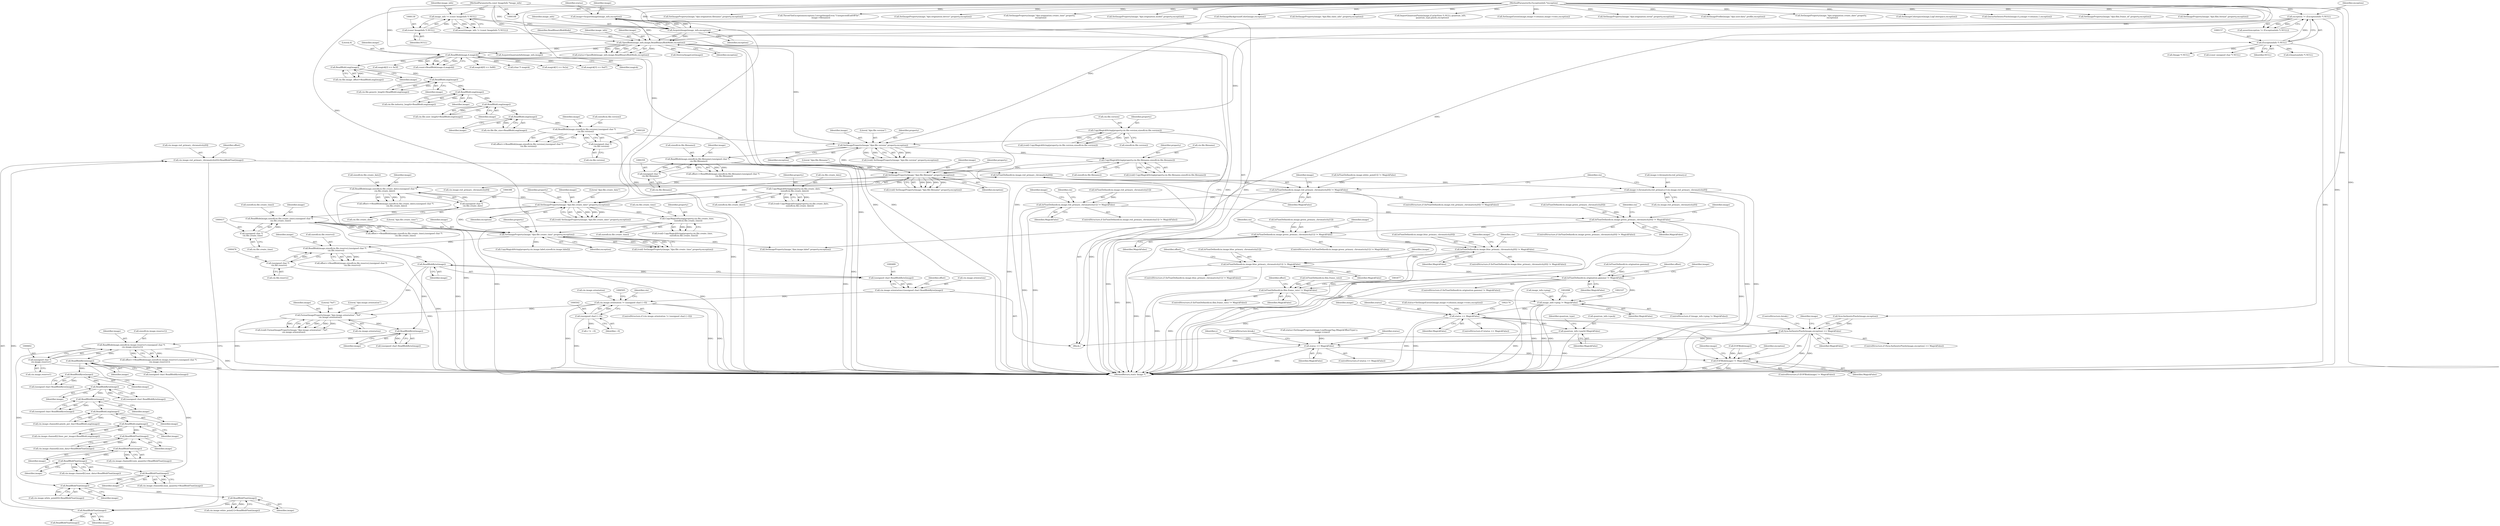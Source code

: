 digraph "0_ImageMagick_e3cdce6fe12193f235b8c0ae5efe6880a25eb957@API" {
"1000854" [label="(Call,cin.image.red_primary_chromaticity[0]=ReadBlobFloat(image))"];
"1000862" [label="(Call,ReadBlobFloat(image))"];
"1000823" [label="(Call,ReadBlobFloat(image))"];
"1000784" [label="(Call,ReadBlobFloat(image))"];
"1000593" [label="(Call,ReadBlob(image,sizeof(cin.image.reserve1),(unsigned char *)\n    cin.image.reserve1))"];
"1000587" [label="(Call,ReadBlobByte(image))"];
"1000506" [label="(Call,FormatImageProperty(image,\"dpx:image.orientation\",\"%d\",\n      cin.image.orientation))"];
"1000490" [label="(Call,ReadBlobByte(image))"];
"1000467" [label="(Call,ReadBlob(image,sizeof(cin.file.reserve),(unsigned char *)\n    cin.file.reserve))"];
"1000460" [label="(Call,SetImageProperty(image,\"dpx:file.create_time\",property,exception))"];
"1000428" [label="(Call,ReadBlob(image,sizeof(cin.file.create_time),(unsigned char *)\n    cin.file.create_time))"];
"1000421" [label="(Call,SetImageProperty(image,\"dpx:file.create_date\",property,exception))"];
"1000389" [label="(Call,ReadBlob(image,sizeof(cin.file.create_date),(unsigned char *)\n    cin.file.create_date))"];
"1000382" [label="(Call,SetImageProperty(image,\"dpx:file.filename\",property,exception))"];
"1000350" [label="(Call,ReadBlob(image,sizeof(cin.file.filename),(unsigned char *)\n    cin.file.filename))"];
"1000343" [label="(Call,SetImageProperty(image,\"dpx:file.version\",property,exception))"];
"1000311" [label="(Call,ReadBlob(image,sizeof(cin.file.version),(unsigned char *)\n    cin.file.version))"];
"1000304" [label="(Call,ReadBlobLong(image))"];
"1000293" [label="(Call,ReadBlobLong(image))"];
"1000282" [label="(Call,ReadBlobLong(image))"];
"1000271" [label="(Call,ReadBlobLong(image))"];
"1000260" [label="(Call,ReadBlobLong(image))"];
"1000195" [label="(Call,ReadBlob(image,4,magick))"];
"1000172" [label="(Call,OpenBlob(image_info,image,ReadBinaryBlobMode,exception))"];
"1000167" [label="(Call,AcquireImage(image_info,exception))"];
"1000127" [label="(Call,image_info != (const ImageInfo *) NULL)"];
"1000109" [label="(MethodParameterIn,const ImageInfo *image_info)"];
"1000129" [label="(Call,(const ImageInfo *) NULL)"];
"1000154" [label="(Call,exception != (ExceptionInfo *) NULL)"];
"1000110" [label="(MethodParameterIn,ExceptionInfo *exception)"];
"1000156" [label="(Call,(ExceptionInfo *) NULL)"];
"1000165" [label="(Call,image=AcquireImage(image_info,exception))"];
"1000319" [label="(Call,(unsigned char *)\n    cin.file.version)"];
"1000328" [label="(Call,CopyMagickString(property,cin.file.version,sizeof(cin.file.version)))"];
"1000358" [label="(Call,(unsigned char *)\n    cin.file.filename)"];
"1000367" [label="(Call,CopyMagickString(property,cin.file.filename,sizeof(cin.file.filename)))"];
"1000397" [label="(Call,(unsigned char *)\n    cin.file.create_date)"];
"1000406" [label="(Call,CopyMagickString(property,cin.file.create_date,\n    sizeof(cin.file.create_date)))"];
"1000436" [label="(Call,(unsigned char *)\n    cin.file.create_time)"];
"1000445" [label="(Call,CopyMagickString(property,cin.file.create_time,\n    sizeof(cin.file.create_time)))"];
"1000475" [label="(Call,(unsigned char *)\n    cin.file.reserve)"];
"1000495" [label="(Call,cin.image.orientation != (unsigned char) (~0))"];
"1000482" [label="(Call,cin.image.orientation=(unsigned char) ReadBlobByte(image))"];
"1000488" [label="(Call,(unsigned char) ReadBlobByte(image))"];
"1000501" [label="(Call,(unsigned char) (~0))"];
"1000601" [label="(Call,(unsigned char *)\n    cin.image.reserve1)"];
"1000771" [label="(Call,ReadBlobFloat(image))"];
"1000756" [label="(Call,ReadBlobFloat(image))"];
"1000741" [label="(Call,ReadBlobFloat(image))"];
"1000726" [label="(Call,ReadBlobFloat(image))"];
"1000711" [label="(Call,ReadBlobLong(image))"];
"1000696" [label="(Call,ReadBlobLong(image))"];
"1000682" [label="(Call,ReadBlobByte(image))"];
"1000666" [label="(Call,ReadBlobByte(image))"];
"1000650" [label="(Call,ReadBlobByte(image))"];
"1000632" [label="(Call,ReadBlobByte(image))"];
"1000869" [label="(Call,IsFloatDefined(cin.image.red_primary_chromaticity[0]))"];
"1000868" [label="(Call,IsFloatDefined(cin.image.red_primary_chromaticity[0]) != MagickFalse)"];
"1000907" [label="(Call,IsFloatDefined(cin.image.red_primary_chromaticity[1]) != MagickFalse)"];
"1000946" [label="(Call,IsFloatDefined(cin.image.green_primary_chromaticity[0]) != MagickFalse)"];
"1000985" [label="(Call,IsFloatDefined(cin.image.green_primary_chromaticity[1]) != MagickFalse)"];
"1001024" [label="(Call,IsFloatDefined(cin.image.blue_primary_chromaticity[0]) != MagickFalse)"];
"1001063" [label="(Call,IsFloatDefined(cin.image.blue_primary_chromaticity[1]) != MagickFalse)"];
"1001584" [label="(Call,IsFloatDefined(cin.origination.gamma) != MagickFalse)"];
"1001868" [label="(Call,IsFloatDefined(cin.film.frame_rate) != MagickFalse)"];
"1002091" [label="(Call,image_info->ping != MagickFalse)"];
"1002167" [label="(Call,status == MagickFalse)"];
"1002197" [label="(Call,quantum_info->pack=MagickFalse)"];
"1002307" [label="(Call,SyncAuthenticPixels(image,exception) == MagickFalse)"];
"1002334" [label="(Call,status == MagickFalse)"];
"1002346" [label="(Call,EOFBlob(image) != MagickFalse)"];
"1000878" [label="(Call,image->chromaticity.red_primary.x=cin.image.red_primary_chromaticity[0])"];
"1002349" [label="(Identifier,MagickFalse)"];
"1000309" [label="(Call,offset+=ReadBlob(image,sizeof(cin.file.version),(unsigned char *)\n    cin.file.version))"];
"1001335" [label="(Call,SetImageProperty(image,\"dpx:origination.filename\",property,exception))"];
"1000360" [label="(Call,cin.file.filename)"];
"1000438" [label="(Call,cin.file.create_time)"];
"1000784" [label="(Call,ReadBlobFloat(image))"];
"1000868" [label="(Call,IsFloatDefined(cin.image.red_primary_chromaticity[0]) != MagickFalse)"];
"1000460" [label="(Call,SetImageProperty(image,\"dpx:file.create_time\",property,exception))"];
"1000386" [label="(Identifier,exception)"];
"1000311" [label="(Call,ReadBlob(image,sizeof(cin.file.version),(unsigned char *)\n    cin.file.version))"];
"1000242" [label="(Call,magick[2] == 0x5f)"];
"1000413" [label="(Call,sizeof(cin.file.create_date))"];
"1000193" [label="(Call,count=ReadBlob(image,4,magick))"];
"1000682" [label="(Call,ReadBlobByte(image))"];
"1000436" [label="(Call,(unsigned char *)\n    cin.file.create_time)"];
"1002350" [label="(Call,ThrowFileException(exception,CorruptImageError,\"UnexpectedEndOfFile\",\n      image->filename))"];
"1000335" [label="(Call,sizeof(cin.file.version))"];
"1000946" [label="(Call,IsFloatDefined(cin.image.green_primary_chromaticity[0]) != MagickFalse)"];
"1000287" [label="(Call,cin.file.user_length=ReadBlobLong(image))"];
"1000265" [label="(Call,cin.file.generic_length=ReadBlobLong(image))"];
"1001452" [label="(Call,SetImageProperty(image,\"dpx:origination.device\",property,exception))"];
"1000419" [label="(Call,(void) SetImageProperty(image,\"dpx:file.create_date\",property,exception))"];
"1000170" [label="(Call,status=OpenBlob(image_info,image,ReadBinaryBlobMode,exception))"];
"1000746" [label="(Call,cin.image.channel[i].max_data=ReadBlobFloat(image))"];
"1000422" [label="(Identifier,image)"];
"1000330" [label="(Call,cin.file.version)"];
"1000727" [label="(Identifier,image)"];
"1001413" [label="(Call,SetImageProperty(image,\"dpx:origination.create_time\",property,\n    exception))"];
"1001053" [label="(Identifier,cin)"];
"1002198" [label="(Call,quantum_info->pack)"];
"1000382" [label="(Call,SetImageProperty(image,\"dpx:file.filename\",property,exception))"];
"1001077" [label="(Identifier,image)"];
"1002167" [label="(Call,status == MagickFalse)"];
"1000994" [label="(Identifier,MagickFalse)"];
"1000756" [label="(Call,ReadBlobFloat(image))"];
"1000984" [label="(ControlStructure,if (IsFloatDefined(cin.image.green_primary_chromaticity[1]) != MagickFalse))"];
"1000271" [label="(Call,ReadBlobLong(image))"];
"1000346" [label="(Identifier,property)"];
"1000166" [label="(Identifier,image)"];
"1000869" [label="(Call,IsFloatDefined(cin.image.red_primary_chromaticity[0]))"];
"1000374" [label="(Call,sizeof(cin.file.filename))"];
"1000595" [label="(Call,sizeof(cin.image.reserve1))"];
"1000854" [label="(Call,cin.image.red_primary_chromaticity[0]=ReadBlobFloat(image))"];
"1000594" [label="(Identifier,image)"];
"1000428" [label="(Call,ReadBlob(image,sizeof(cin.file.create_time),(unsigned char *)\n    cin.file.create_time))"];
"1000294" [label="(Identifier,image)"];
"1000757" [label="(Identifier,image)"];
"1000712" [label="(Identifier,image)"];
"1001583" [label="(ControlStructure,if (IsFloatDefined(cin.origination.gamma) != MagickFalse))"];
"1001491" [label="(Call,SetImageProperty(image,\"dpx:origination.model\",property,exception))"];
"1000343" [label="(Call,SetImageProperty(image,\"dpx:file.version\",property,exception))"];
"1001888" [label="(Identifier,offset)"];
"1002358" [label="(Identifier,image)"];
"1001585" [label="(Call,IsFloatDefined(cin.origination.gamma))"];
"1000879" [label="(Call,image->chromaticity.red_primary.x)"];
"1000276" [label="(Call,cin.file.industry_length=ReadBlobLong(image))"];
"1000465" [label="(Call,offset+=ReadBlob(image,sizeof(cin.file.reserve),(unsigned char *)\n    cin.file.reserve))"];
"1000254" [label="(Call,cin.file.image_offset=ReadBlobLong(image))"];
"1000158" [label="(Identifier,NULL)"];
"1000651" [label="(Identifier,image)"];
"1000341" [label="(Call,(void) SetImageProperty(image,\"dpx:file.version\",property,exception))"];
"1000882" [label="(Identifier,image)"];
"1001064" [label="(Call,IsFloatDefined(cin.image.blue_primary_chromaticity[1]))"];
"1002095" [label="(Identifier,MagickFalse)"];
"1000351" [label="(Identifier,image)"];
"1000447" [label="(Call,cin.file.create_time)"];
"1001025" [label="(Call,IsFloatDefined(cin.image.blue_primary_chromaticity[0]))"];
"1000458" [label="(Call,(void) SetImageProperty(image,\"dpx:file.create_time\",property,exception))"];
"1002175" [label="(Call,SetImageBackgroundColor(image,exception))"];
"1000916" [label="(Identifier,MagickFalse)"];
"1000488" [label="(Call,(unsigned char) ReadBlobByte(image))"];
"1002322" [label="(Call,status=SetImageProgress(image,LoadImageTag,(MagickOffsetType) y,\n          image->rows))"];
"1000664" [label="(Call,(unsigned char) ReadBlobByte(image))"];
"1000741" [label="(Call,ReadBlobFloat(image))"];
"1001033" [label="(Identifier,MagickFalse)"];
"1000260" [label="(Call,ReadBlobLong(image))"];
"1000701" [label="(Call,cin.image.channel[i].lines_per_image=ReadBlobLong(image))"];
"1000867" [label="(ControlStructure,if (IsFloatDefined(cin.image.red_primary_chromaticity[0]) != MagickFalse))"];
"1000154" [label="(Call,exception != (ExceptionInfo *) NULL)"];
"1000407" [label="(Identifier,property)"];
"1001654" [label="(Call,c != ~0)"];
"1000493" [label="(Identifier,offset)"];
"1000986" [label="(Call,IsFloatDefined(cin.image.green_primary_chromaticity[1]))"];
"1000483" [label="(Call,cin.image.orientation)"];
"1000404" [label="(Call,(void) CopyMagickString(property,cin.file.create_date,\n    sizeof(cin.file.create_date)))"];
"1000421" [label="(Call,SetImageProperty(image,\"dpx:file.create_date\",property,exception))"];
"1000955" [label="(Identifier,MagickFalse)"];
"1000347" [label="(Identifier,exception)"];
"1002186" [label="(Call,(QuantumInfo *) NULL)"];
"1001122" [label="(Call,SetImageProperty(image,\"dpx:image.label\",property,exception))"];
"1000283" [label="(Identifier,image)"];
"1000503" [label="(Identifier,~0)"];
"1000508" [label="(Literal,\"dpx:image.orientation\")"];
"1000491" [label="(Identifier,image)"];
"1001014" [label="(Identifier,cin)"];
"1001089" [label="(Identifier,offset)"];
"1001960" [label="(Call,SetImageProperty(image,\"dpx:film.slate_info\",property,exception))"];
"1001062" [label="(ControlStructure,if (IsFloatDefined(cin.image.blue_primary_chromaticity[1]) != MagickFalse))"];
"1000326" [label="(Call,(void) CopyMagickString(property,cin.file.version,sizeof(cin.file.version)))"];
"1000504" [label="(Call,(void) FormatImageProperty(image,\"dpx:image.orientation\",\"%d\",\n      cin.image.orientation))"];
"1000683" [label="(Identifier,image)"];
"1000870" [label="(Call,cin.image.red_primary_chromaticity[0])"];
"1000697" [label="(Identifier,image)"];
"1000462" [label="(Literal,\"dpx:file.create_time\")"];
"1002169" [label="(Identifier,MagickFalse)"];
"1002307" [label="(Call,SyncAuthenticPixels(image,exception) == MagickFalse)"];
"1000633" [label="(Identifier,image)"];
"1000423" [label="(Literal,\"dpx:file.create_date\")"];
"1002297" [label="(Call,ImportQuantumPixels(image,(CacheView *) NULL,quantum_info,\n      quantum_type,pixels,exception))"];
"1000352" [label="(Call,sizeof(cin.file.filename))"];
"1002157" [label="(Call,SetImageExtent(image,image->columns,image->rows,exception))"];
"1000383" [label="(Identifier,image)"];
"1002306" [label="(ControlStructure,if (SyncAuthenticPixels(image,exception) == MagickFalse))"];
"1001072" [label="(Identifier,MagickFalse)"];
"1000445" [label="(Call,CopyMagickString(property,cin.file.create_time,\n    sizeof(cin.file.create_time)))"];
"1000175" [label="(Identifier,ReadBinaryBlobMode)"];
"1000761" [label="(Call,cin.image.channel[i].max_quantity=ReadBlobFloat(image))"];
"1000680" [label="(Call,(unsigned char) ReadBlobByte(image))"];
"1002312" [label="(ControlStructure,break;)"];
"1000168" [label="(Identifier,image_info)"];
"1000305" [label="(Identifier,image)"];
"1000947" [label="(Call,IsFloatDefined(cin.image.green_primary_chromaticity[0]))"];
"1000506" [label="(Call,FormatImageProperty(image,\"dpx:image.orientation\",\"%d\",\n      cin.image.orientation))"];
"1002345" [label="(ControlStructure,if (EOFBlob(image) != MagickFalse))"];
"1000261" [label="(Identifier,image)"];
"1000230" [label="(Call,magick[0] == 0x80)"];
"1002172" [label="(Identifier,image)"];
"1002334" [label="(Call,status == MagickFalse)"];
"1000312" [label="(Identifier,image)"];
"1000906" [label="(ControlStructure,if (IsFloatDefined(cin.image.red_primary_chromaticity[1]) != MagickFalse))"];
"1002091" [label="(Call,image_info->ping != MagickFalse)"];
"1001038" [label="(Identifier,image)"];
"1000196" [label="(Identifier,image)"];
"1000477" [label="(Call,cin.file.reserve)"];
"1000776" [label="(Call,cin.image.white_point[0]=ReadBlobFloat(image))"];
"1000109" [label="(MethodParameterIn,const ImageInfo *image_info)"];
"1000387" [label="(Call,offset+=ReadBlob(image,sizeof(cin.file.create_date),(unsigned char *)\n    cin.file.create_date))"];
"1000878" [label="(Call,image->chromaticity.red_primary.x=cin.image.red_primary_chromaticity[0])"];
"1000877" [label="(Identifier,MagickFalse)"];
"1000865" [label="(Identifier,offset)"];
"1001545" [label="(Call,SetImageProperty(image,\"dpx:origination.serial\",property,exception))"];
"1000711" [label="(Call,ReadBlobLong(image))"];
"1002203" [label="(Identifier,quantum_type)"];
"1000153" [label="(Call,assert(exception != (ExceptionInfo *) NULL))"];
"1001023" [label="(ControlStructure,if (IsFloatDefined(cin.image.blue_primary_chromaticity[0]) != MagickFalse))"];
"1000518" [label="(Identifier,cin)"];
"1002092" [label="(Call,image_info->ping)"];
"1000632" [label="(Call,ReadBlobByte(image))"];
"1000173" [label="(Identifier,image_info)"];
"1000156" [label="(Call,(ExceptionInfo *) NULL)"];
"1000461" [label="(Identifier,image)"];
"1000110" [label="(MethodParameterIn,ExceptionInfo *exception)"];
"1002368" [label="(MethodReturn,static Image *)"];
"1000429" [label="(Identifier,image)"];
"1000591" [label="(Call,offset+=ReadBlob(image,sizeof(cin.image.reserve1),(unsigned char *)\n    cin.image.reserve1))"];
"1002201" [label="(Identifier,MagickFalse)"];
"1000368" [label="(Identifier,property)"];
"1001063" [label="(Call,IsFloatDefined(cin.image.blue_primary_chromaticity[1]) != MagickFalse)"];
"1000187" [label="(Call,(Image *) NULL)"];
"1002197" [label="(Call,quantum_info->pack=MagickFalse)"];
"1000731" [label="(Call,cin.image.channel[i].min_quantity=ReadBlobFloat(image))"];
"1000490" [label="(Call,ReadBlobByte(image))"];
"1000469" [label="(Call,sizeof(cin.file.reserve))"];
"1000131" [label="(Identifier,NULL)"];
"1000172" [label="(Call,OpenBlob(image_info,image,ReadBinaryBlobMode,exception))"];
"1000908" [label="(Call,IsFloatDefined(cin.image.red_primary_chromaticity[1]))"];
"1000344" [label="(Identifier,image)"];
"1000650" [label="(Call,ReadBlobByte(image))"];
"1000686" [label="(Call,cin.image.channel[i].pixels_per_line=ReadBlobLong(image))"];
"1000165" [label="(Call,image=AcquireImage(image_info,exception))"];
"1002042" [label="(Call,SetImageProfile(image,\"dpx:user.data\",profile,exception))"];
"1000588" [label="(Identifier,image)"];
"1000209" [label="(Call,(char *) magick)"];
"1001591" [label="(Identifier,MagickFalse)"];
"1001867" [label="(ControlStructure,if (IsFloatDefined(cin.film.frame_rate) != MagickFalse))"];
"1000999" [label="(Identifier,image)"];
"1002335" [label="(Identifier,status)"];
"1000975" [label="(Identifier,cin)"];
"1000350" [label="(Call,ReadBlob(image,sizeof(cin.file.filename),(unsigned char *)\n    cin.file.filename))"];
"1000236" [label="(Call,magick[1] == 0x2a)"];
"1002346" [label="(Call,EOFBlob(image) != MagickFalse)"];
"1001374" [label="(Call,SetImageProperty(image,\"dpx:origination.create_date\",property,\n    exception))"];
"1000282" [label="(Call,ReadBlobLong(image))"];
"1000319" [label="(Call,(unsigned char *)\n    cin.file.version)"];
"1000155" [label="(Identifier,exception)"];
"1000408" [label="(Call,cin.file.create_date)"];
"1000603" [label="(Call,cin.image.reserve1)"];
"1000247" [label="(Call,magick[3] == 0xd7)"];
"1000601" [label="(Call,(unsigned char *)\n    cin.image.reserve1)"];
"1000907" [label="(Call,IsFloatDefined(cin.image.red_primary_chromaticity[1]) != MagickFalse)"];
"1001602" [label="(Identifier,offset)"];
"1002168" [label="(Identifier,status)"];
"1000901" [label="(Call,ReadBlobFloat(image))"];
"1000425" [label="(Identifier,exception)"];
"1002316" [label="(Identifier,image)"];
"1002357" [label="(Call,SetImageColorspace(image,LogColorspace,exception))"];
"1000399" [label="(Call,cin.file.create_date)"];
"1000293" [label="(Call,ReadBlobLong(image))"];
"1000855" [label="(Call,cin.image.red_primary_chromaticity[0])"];
"1000507" [label="(Identifier,image)"];
"1000509" [label="(Literal,\"%d\")"];
"1000167" [label="(Call,AcquireImage(image_info,exception))"];
"1000184" [label="(Call,DestroyImageList(image))"];
"1000921" [label="(Identifier,image)"];
"1000960" [label="(Identifier,image)"];
"1000945" [label="(ControlStructure,if (IsFloatDefined(cin.image.green_primary_chromaticity[0]) != MagickFalse))"];
"1000862" [label="(Call,ReadBlobFloat(image))"];
"1000111" [label="(Block,)"];
"1001875" [label="(Identifier,MagickFalse)"];
"1000406" [label="(Call,CopyMagickString(property,cin.file.create_date,\n    sizeof(cin.file.create_date)))"];
"1000772" [label="(Identifier,image)"];
"1000195" [label="(Call,ReadBlob(image,4,magick))"];
"1000897" [label="(Identifier,cin)"];
"1002311" [label="(Identifier,MagickFalse)"];
"1000174" [label="(Identifier,image)"];
"1000985" [label="(Call,IsFloatDefined(cin.image.green_primary_chromaticity[1]) != MagickFalse)"];
"1000128" [label="(Identifier,image_info)"];
"1001594" [label="(Identifier,image)"];
"1000463" [label="(Identifier,property)"];
"1001107" [label="(Call,CopyMagickString(property,cin.image.label,sizeof(cin.image.label)))"];
"1000452" [label="(Call,sizeof(cin.file.create_time))"];
"1002336" [label="(Identifier,MagickFalse)"];
"1000666" [label="(Call,ReadBlobByte(image))"];
"1002347" [label="(Call,EOFBlob(image))"];
"1000358" [label="(Call,(unsigned char *)\n    cin.file.filename)"];
"1002257" [label="(Identifier,y)"];
"1000585" [label="(Call,(unsigned char) ReadBlobByte(image))"];
"1000298" [label="(Call,cin.file.file_size=ReadBlobLong(image))"];
"1000397" [label="(Call,(unsigned char *)\n    cin.file.create_date)"];
"1000171" [label="(Identifier,status)"];
"1000496" [label="(Call,cin.image.orientation)"];
"1000716" [label="(Call,cin.image.channel[i].min_data=ReadBlobFloat(image))"];
"1002333" [label="(ControlStructure,if (status == MagickFalse))"];
"1002351" [label="(Identifier,exception)"];
"1000365" [label="(Call,(void) CopyMagickString(property,cin.file.filename,sizeof(cin.file.filename)))"];
"1000824" [label="(Identifier,image)"];
"1000272" [label="(Identifier,image)"];
"1000630" [label="(Call,(unsigned char) ReadBlobByte(image))"];
"1000482" [label="(Call,cin.image.orientation=(unsigned char) ReadBlobByte(image))"];
"1002166" [label="(ControlStructure,if (status == MagickFalse))"];
"1002337" [label="(ControlStructure,break;)"];
"1000129" [label="(Call,(const ImageInfo *) NULL)"];
"1000313" [label="(Call,sizeof(cin.file.version))"];
"1002261" [label="(Call,QueueAuthenticPixels(image,0,y,image->columns,1,exception))"];
"1001869" [label="(Call,IsFloatDefined(cin.film.frame_rate))"];
"1000369" [label="(Call,cin.file.filename)"];
"1000389" [label="(Call,ReadBlob(image,sizeof(cin.file.create_date),(unsigned char *)\n    cin.file.create_date))"];
"1000446" [label="(Identifier,property)"];
"1000863" [label="(Identifier,image)"];
"1000936" [label="(Identifier,cin)"];
"1002015" [label="(Call,(const unsigned char *) NULL)"];
"1000495" [label="(Call,cin.image.orientation != (unsigned char) (~0))"];
"1000348" [label="(Call,offset+=ReadBlob(image,sizeof(cin.file.filename),(unsigned char *)\n    cin.file.filename))"];
"1001024" [label="(Call,IsFloatDefined(cin.image.blue_primary_chromaticity[0]) != MagickFalse)"];
"1000329" [label="(Identifier,property)"];
"1000510" [label="(Call,cin.image.orientation)"];
"1002308" [label="(Call,SyncAuthenticPixels(image,exception))"];
"1002090" [label="(ControlStructure,if (image_info->ping != MagickFalse))"];
"1000304" [label="(Call,ReadBlobLong(image))"];
"1000380" [label="(Call,(void) SetImageProperty(image,\"dpx:file.filename\",property,exception))"];
"1000771" [label="(Call,ReadBlobFloat(image))"];
"1000667" [label="(Identifier,image)"];
"1000467" [label="(Call,ReadBlob(image,sizeof(cin.file.reserve),(unsigned char *)\n    cin.file.reserve))"];
"1000197" [label="(Literal,4)"];
"1000176" [label="(Identifier,exception)"];
"1000823" [label="(Call,ReadBlobFloat(image))"];
"1000385" [label="(Identifier,property)"];
"1001921" [label="(Call,SetImageProperty(image,\"dpx:film.frame_id\",property,exception))"];
"1000494" [label="(ControlStructure,if (cin.image.orientation != (unsigned char) (~0)))"];
"1000126" [label="(Call,assert(image_info != (const ImageInfo *) NULL))"];
"1000391" [label="(Call,sizeof(cin.file.create_date))"];
"1000127" [label="(Call,image_info != (const ImageInfo *) NULL)"];
"1000587" [label="(Call,ReadBlobByte(image))"];
"1000424" [label="(Identifier,property)"];
"1000321" [label="(Call,cin.file.version)"];
"1000198" [label="(Identifier,magick)"];
"1000742" [label="(Identifier,image)"];
"1000384" [label="(Literal,\"dpx:file.filename\")"];
"1002180" [label="(Call,AcquireQuantumInfo(image_info,image))"];
"1000886" [label="(Call,cin.image.red_primary_chromaticity[0])"];
"1001584" [label="(Call,IsFloatDefined(cin.origination.gamma) != MagickFalse)"];
"1000390" [label="(Identifier,image)"];
"1000815" [label="(Call,cin.image.white_point[1]=ReadBlobFloat(image))"];
"1001819" [label="(Call,SetImageProperty(image,\"dpx:film.format\",property,exception))"];
"1000468" [label="(Identifier,image)"];
"1000328" [label="(Call,CopyMagickString(property,cin.file.version,sizeof(cin.file.version)))"];
"1000367" [label="(Call,CopyMagickString(property,cin.file.filename,sizeof(cin.file.filename)))"];
"1000169" [label="(Identifier,exception)"];
"1000426" [label="(Call,offset+=ReadBlob(image,sizeof(cin.file.create_time),(unsigned char *)\n    cin.file.create_time))"];
"1000501" [label="(Call,(unsigned char) (~0))"];
"1000464" [label="(Identifier,exception)"];
"1000430" [label="(Call,sizeof(cin.file.create_time))"];
"1000829" [label="(Call,IsFloatDefined(cin.image.white_point[1]) != MagickFalse)"];
"1000726" [label="(Call,ReadBlobFloat(image))"];
"1000696" [label="(Call,ReadBlobLong(image))"];
"1000648" [label="(Call,(unsigned char) ReadBlobByte(image))"];
"1000475" [label="(Call,(unsigned char *)\n    cin.file.reserve)"];
"1000593" [label="(Call,ReadBlob(image,sizeof(cin.image.reserve1),(unsigned char *)\n    cin.image.reserve1))"];
"1002155" [label="(Call,status=SetImageExtent(image,image->columns,image->rows,exception))"];
"1000443" [label="(Call,(void) CopyMagickString(property,cin.file.create_time,\n    sizeof(cin.file.create_time)))"];
"1000345" [label="(Literal,\"dpx:file.version\")"];
"1001868" [label="(Call,IsFloatDefined(cin.film.frame_rate) != MagickFalse)"];
"1000785" [label="(Identifier,image)"];
"1000854" -> "1000111"  [label="AST: "];
"1000854" -> "1000862"  [label="CFG: "];
"1000855" -> "1000854"  [label="AST: "];
"1000862" -> "1000854"  [label="AST: "];
"1000865" -> "1000854"  [label="CFG: "];
"1000862" -> "1000854"  [label="DDG: "];
"1000854" -> "1000869"  [label="DDG: "];
"1000862" -> "1000863"  [label="CFG: "];
"1000863" -> "1000862"  [label="AST: "];
"1000823" -> "1000862"  [label="DDG: "];
"1000862" -> "1000901"  [label="DDG: "];
"1000823" -> "1000815"  [label="AST: "];
"1000823" -> "1000824"  [label="CFG: "];
"1000824" -> "1000823"  [label="AST: "];
"1000815" -> "1000823"  [label="CFG: "];
"1000823" -> "1000815"  [label="DDG: "];
"1000784" -> "1000823"  [label="DDG: "];
"1000784" -> "1000776"  [label="AST: "];
"1000784" -> "1000785"  [label="CFG: "];
"1000785" -> "1000784"  [label="AST: "];
"1000776" -> "1000784"  [label="CFG: "];
"1000784" -> "1000776"  [label="DDG: "];
"1000593" -> "1000784"  [label="DDG: "];
"1000771" -> "1000784"  [label="DDG: "];
"1000593" -> "1000591"  [label="AST: "];
"1000593" -> "1000601"  [label="CFG: "];
"1000594" -> "1000593"  [label="AST: "];
"1000595" -> "1000593"  [label="AST: "];
"1000601" -> "1000593"  [label="AST: "];
"1000591" -> "1000593"  [label="CFG: "];
"1000593" -> "1002368"  [label="DDG: "];
"1000593" -> "1000591"  [label="DDG: "];
"1000593" -> "1000591"  [label="DDG: "];
"1000587" -> "1000593"  [label="DDG: "];
"1000601" -> "1000593"  [label="DDG: "];
"1000593" -> "1000632"  [label="DDG: "];
"1000587" -> "1000585"  [label="AST: "];
"1000587" -> "1000588"  [label="CFG: "];
"1000588" -> "1000587"  [label="AST: "];
"1000585" -> "1000587"  [label="CFG: "];
"1000587" -> "1000585"  [label="DDG: "];
"1000506" -> "1000587"  [label="DDG: "];
"1000490" -> "1000587"  [label="DDG: "];
"1000506" -> "1000504"  [label="AST: "];
"1000506" -> "1000510"  [label="CFG: "];
"1000507" -> "1000506"  [label="AST: "];
"1000508" -> "1000506"  [label="AST: "];
"1000509" -> "1000506"  [label="AST: "];
"1000510" -> "1000506"  [label="AST: "];
"1000504" -> "1000506"  [label="CFG: "];
"1000506" -> "1002368"  [label="DDG: "];
"1000506" -> "1000504"  [label="DDG: "];
"1000506" -> "1000504"  [label="DDG: "];
"1000506" -> "1000504"  [label="DDG: "];
"1000506" -> "1000504"  [label="DDG: "];
"1000490" -> "1000506"  [label="DDG: "];
"1000495" -> "1000506"  [label="DDG: "];
"1000490" -> "1000488"  [label="AST: "];
"1000490" -> "1000491"  [label="CFG: "];
"1000491" -> "1000490"  [label="AST: "];
"1000488" -> "1000490"  [label="CFG: "];
"1000490" -> "1000488"  [label="DDG: "];
"1000467" -> "1000490"  [label="DDG: "];
"1000467" -> "1000465"  [label="AST: "];
"1000467" -> "1000475"  [label="CFG: "];
"1000468" -> "1000467"  [label="AST: "];
"1000469" -> "1000467"  [label="AST: "];
"1000475" -> "1000467"  [label="AST: "];
"1000465" -> "1000467"  [label="CFG: "];
"1000467" -> "1002368"  [label="DDG: "];
"1000467" -> "1000465"  [label="DDG: "];
"1000467" -> "1000465"  [label="DDG: "];
"1000460" -> "1000467"  [label="DDG: "];
"1000475" -> "1000467"  [label="DDG: "];
"1000460" -> "1000458"  [label="AST: "];
"1000460" -> "1000464"  [label="CFG: "];
"1000461" -> "1000460"  [label="AST: "];
"1000462" -> "1000460"  [label="AST: "];
"1000463" -> "1000460"  [label="AST: "];
"1000464" -> "1000460"  [label="AST: "];
"1000458" -> "1000460"  [label="CFG: "];
"1000460" -> "1000458"  [label="DDG: "];
"1000460" -> "1000458"  [label="DDG: "];
"1000460" -> "1000458"  [label="DDG: "];
"1000460" -> "1000458"  [label="DDG: "];
"1000428" -> "1000460"  [label="DDG: "];
"1000445" -> "1000460"  [label="DDG: "];
"1000421" -> "1000460"  [label="DDG: "];
"1000110" -> "1000460"  [label="DDG: "];
"1000460" -> "1001107"  [label="DDG: "];
"1000460" -> "1001122"  [label="DDG: "];
"1000428" -> "1000426"  [label="AST: "];
"1000428" -> "1000436"  [label="CFG: "];
"1000429" -> "1000428"  [label="AST: "];
"1000430" -> "1000428"  [label="AST: "];
"1000436" -> "1000428"  [label="AST: "];
"1000426" -> "1000428"  [label="CFG: "];
"1000428" -> "1002368"  [label="DDG: "];
"1000428" -> "1000426"  [label="DDG: "];
"1000428" -> "1000426"  [label="DDG: "];
"1000421" -> "1000428"  [label="DDG: "];
"1000436" -> "1000428"  [label="DDG: "];
"1000421" -> "1000419"  [label="AST: "];
"1000421" -> "1000425"  [label="CFG: "];
"1000422" -> "1000421"  [label="AST: "];
"1000423" -> "1000421"  [label="AST: "];
"1000424" -> "1000421"  [label="AST: "];
"1000425" -> "1000421"  [label="AST: "];
"1000419" -> "1000421"  [label="CFG: "];
"1000421" -> "1000419"  [label="DDG: "];
"1000421" -> "1000419"  [label="DDG: "];
"1000421" -> "1000419"  [label="DDG: "];
"1000421" -> "1000419"  [label="DDG: "];
"1000389" -> "1000421"  [label="DDG: "];
"1000406" -> "1000421"  [label="DDG: "];
"1000382" -> "1000421"  [label="DDG: "];
"1000110" -> "1000421"  [label="DDG: "];
"1000421" -> "1000445"  [label="DDG: "];
"1000389" -> "1000387"  [label="AST: "];
"1000389" -> "1000397"  [label="CFG: "];
"1000390" -> "1000389"  [label="AST: "];
"1000391" -> "1000389"  [label="AST: "];
"1000397" -> "1000389"  [label="AST: "];
"1000387" -> "1000389"  [label="CFG: "];
"1000389" -> "1002368"  [label="DDG: "];
"1000389" -> "1000387"  [label="DDG: "];
"1000389" -> "1000387"  [label="DDG: "];
"1000382" -> "1000389"  [label="DDG: "];
"1000397" -> "1000389"  [label="DDG: "];
"1000382" -> "1000380"  [label="AST: "];
"1000382" -> "1000386"  [label="CFG: "];
"1000383" -> "1000382"  [label="AST: "];
"1000384" -> "1000382"  [label="AST: "];
"1000385" -> "1000382"  [label="AST: "];
"1000386" -> "1000382"  [label="AST: "];
"1000380" -> "1000382"  [label="CFG: "];
"1000382" -> "1000380"  [label="DDG: "];
"1000382" -> "1000380"  [label="DDG: "];
"1000382" -> "1000380"  [label="DDG: "];
"1000382" -> "1000380"  [label="DDG: "];
"1000350" -> "1000382"  [label="DDG: "];
"1000367" -> "1000382"  [label="DDG: "];
"1000343" -> "1000382"  [label="DDG: "];
"1000110" -> "1000382"  [label="DDG: "];
"1000382" -> "1000406"  [label="DDG: "];
"1000350" -> "1000348"  [label="AST: "];
"1000350" -> "1000358"  [label="CFG: "];
"1000351" -> "1000350"  [label="AST: "];
"1000352" -> "1000350"  [label="AST: "];
"1000358" -> "1000350"  [label="AST: "];
"1000348" -> "1000350"  [label="CFG: "];
"1000350" -> "1002368"  [label="DDG: "];
"1000350" -> "1000348"  [label="DDG: "];
"1000350" -> "1000348"  [label="DDG: "];
"1000343" -> "1000350"  [label="DDG: "];
"1000358" -> "1000350"  [label="DDG: "];
"1000343" -> "1000341"  [label="AST: "];
"1000343" -> "1000347"  [label="CFG: "];
"1000344" -> "1000343"  [label="AST: "];
"1000345" -> "1000343"  [label="AST: "];
"1000346" -> "1000343"  [label="AST: "];
"1000347" -> "1000343"  [label="AST: "];
"1000341" -> "1000343"  [label="CFG: "];
"1000343" -> "1000341"  [label="DDG: "];
"1000343" -> "1000341"  [label="DDG: "];
"1000343" -> "1000341"  [label="DDG: "];
"1000343" -> "1000341"  [label="DDG: "];
"1000311" -> "1000343"  [label="DDG: "];
"1000328" -> "1000343"  [label="DDG: "];
"1000172" -> "1000343"  [label="DDG: "];
"1000110" -> "1000343"  [label="DDG: "];
"1000343" -> "1000367"  [label="DDG: "];
"1000311" -> "1000309"  [label="AST: "];
"1000311" -> "1000319"  [label="CFG: "];
"1000312" -> "1000311"  [label="AST: "];
"1000313" -> "1000311"  [label="AST: "];
"1000319" -> "1000311"  [label="AST: "];
"1000309" -> "1000311"  [label="CFG: "];
"1000311" -> "1002368"  [label="DDG: "];
"1000311" -> "1000309"  [label="DDG: "];
"1000311" -> "1000309"  [label="DDG: "];
"1000304" -> "1000311"  [label="DDG: "];
"1000319" -> "1000311"  [label="DDG: "];
"1000304" -> "1000298"  [label="AST: "];
"1000304" -> "1000305"  [label="CFG: "];
"1000305" -> "1000304"  [label="AST: "];
"1000298" -> "1000304"  [label="CFG: "];
"1000304" -> "1000298"  [label="DDG: "];
"1000293" -> "1000304"  [label="DDG: "];
"1000293" -> "1000287"  [label="AST: "];
"1000293" -> "1000294"  [label="CFG: "];
"1000294" -> "1000293"  [label="AST: "];
"1000287" -> "1000293"  [label="CFG: "];
"1000293" -> "1000287"  [label="DDG: "];
"1000282" -> "1000293"  [label="DDG: "];
"1000282" -> "1000276"  [label="AST: "];
"1000282" -> "1000283"  [label="CFG: "];
"1000283" -> "1000282"  [label="AST: "];
"1000276" -> "1000282"  [label="CFG: "];
"1000282" -> "1000276"  [label="DDG: "];
"1000271" -> "1000282"  [label="DDG: "];
"1000271" -> "1000265"  [label="AST: "];
"1000271" -> "1000272"  [label="CFG: "];
"1000272" -> "1000271"  [label="AST: "];
"1000265" -> "1000271"  [label="CFG: "];
"1000271" -> "1000265"  [label="DDG: "];
"1000260" -> "1000271"  [label="DDG: "];
"1000260" -> "1000254"  [label="AST: "];
"1000260" -> "1000261"  [label="CFG: "];
"1000261" -> "1000260"  [label="AST: "];
"1000254" -> "1000260"  [label="CFG: "];
"1000260" -> "1000254"  [label="DDG: "];
"1000195" -> "1000260"  [label="DDG: "];
"1000195" -> "1000193"  [label="AST: "];
"1000195" -> "1000198"  [label="CFG: "];
"1000196" -> "1000195"  [label="AST: "];
"1000197" -> "1000195"  [label="AST: "];
"1000198" -> "1000195"  [label="AST: "];
"1000193" -> "1000195"  [label="CFG: "];
"1000195" -> "1002368"  [label="DDG: "];
"1000195" -> "1000193"  [label="DDG: "];
"1000195" -> "1000193"  [label="DDG: "];
"1000195" -> "1000193"  [label="DDG: "];
"1000172" -> "1000195"  [label="DDG: "];
"1000195" -> "1000209"  [label="DDG: "];
"1000195" -> "1000230"  [label="DDG: "];
"1000195" -> "1000236"  [label="DDG: "];
"1000195" -> "1000242"  [label="DDG: "];
"1000195" -> "1000247"  [label="DDG: "];
"1000172" -> "1000170"  [label="AST: "];
"1000172" -> "1000176"  [label="CFG: "];
"1000173" -> "1000172"  [label="AST: "];
"1000174" -> "1000172"  [label="AST: "];
"1000175" -> "1000172"  [label="AST: "];
"1000176" -> "1000172"  [label="AST: "];
"1000170" -> "1000172"  [label="CFG: "];
"1000172" -> "1002368"  [label="DDG: "];
"1000172" -> "1002368"  [label="DDG: "];
"1000172" -> "1002368"  [label="DDG: "];
"1000172" -> "1000170"  [label="DDG: "];
"1000172" -> "1000170"  [label="DDG: "];
"1000172" -> "1000170"  [label="DDG: "];
"1000172" -> "1000170"  [label="DDG: "];
"1000167" -> "1000172"  [label="DDG: "];
"1000167" -> "1000172"  [label="DDG: "];
"1000109" -> "1000172"  [label="DDG: "];
"1000165" -> "1000172"  [label="DDG: "];
"1000110" -> "1000172"  [label="DDG: "];
"1000172" -> "1000184"  [label="DDG: "];
"1000172" -> "1002180"  [label="DDG: "];
"1000167" -> "1000165"  [label="AST: "];
"1000167" -> "1000169"  [label="CFG: "];
"1000168" -> "1000167"  [label="AST: "];
"1000169" -> "1000167"  [label="AST: "];
"1000165" -> "1000167"  [label="CFG: "];
"1000167" -> "1000165"  [label="DDG: "];
"1000167" -> "1000165"  [label="DDG: "];
"1000127" -> "1000167"  [label="DDG: "];
"1000109" -> "1000167"  [label="DDG: "];
"1000154" -> "1000167"  [label="DDG: "];
"1000110" -> "1000167"  [label="DDG: "];
"1000127" -> "1000126"  [label="AST: "];
"1000127" -> "1000129"  [label="CFG: "];
"1000128" -> "1000127"  [label="AST: "];
"1000129" -> "1000127"  [label="AST: "];
"1000126" -> "1000127"  [label="CFG: "];
"1000127" -> "1002368"  [label="DDG: "];
"1000127" -> "1000126"  [label="DDG: "];
"1000127" -> "1000126"  [label="DDG: "];
"1000109" -> "1000127"  [label="DDG: "];
"1000129" -> "1000127"  [label="DDG: "];
"1000109" -> "1000108"  [label="AST: "];
"1000109" -> "1002368"  [label="DDG: "];
"1000109" -> "1002180"  [label="DDG: "];
"1000129" -> "1000131"  [label="CFG: "];
"1000130" -> "1000129"  [label="AST: "];
"1000131" -> "1000129"  [label="AST: "];
"1000129" -> "1000156"  [label="DDG: "];
"1000154" -> "1000153"  [label="AST: "];
"1000154" -> "1000156"  [label="CFG: "];
"1000155" -> "1000154"  [label="AST: "];
"1000156" -> "1000154"  [label="AST: "];
"1000153" -> "1000154"  [label="CFG: "];
"1000154" -> "1002368"  [label="DDG: "];
"1000154" -> "1000153"  [label="DDG: "];
"1000154" -> "1000153"  [label="DDG: "];
"1000110" -> "1000154"  [label="DDG: "];
"1000156" -> "1000154"  [label="DDG: "];
"1000110" -> "1000108"  [label="AST: "];
"1000110" -> "1002368"  [label="DDG: "];
"1000110" -> "1001122"  [label="DDG: "];
"1000110" -> "1001335"  [label="DDG: "];
"1000110" -> "1001374"  [label="DDG: "];
"1000110" -> "1001413"  [label="DDG: "];
"1000110" -> "1001452"  [label="DDG: "];
"1000110" -> "1001491"  [label="DDG: "];
"1000110" -> "1001545"  [label="DDG: "];
"1000110" -> "1001819"  [label="DDG: "];
"1000110" -> "1001921"  [label="DDG: "];
"1000110" -> "1001960"  [label="DDG: "];
"1000110" -> "1002042"  [label="DDG: "];
"1000110" -> "1002157"  [label="DDG: "];
"1000110" -> "1002175"  [label="DDG: "];
"1000110" -> "1002261"  [label="DDG: "];
"1000110" -> "1002297"  [label="DDG: "];
"1000110" -> "1002308"  [label="DDG: "];
"1000110" -> "1002350"  [label="DDG: "];
"1000110" -> "1002357"  [label="DDG: "];
"1000156" -> "1000158"  [label="CFG: "];
"1000157" -> "1000156"  [label="AST: "];
"1000158" -> "1000156"  [label="AST: "];
"1000156" -> "1002368"  [label="DDG: "];
"1000156" -> "1000187"  [label="DDG: "];
"1000156" -> "1002015"  [label="DDG: "];
"1000156" -> "1002186"  [label="DDG: "];
"1000165" -> "1000111"  [label="AST: "];
"1000166" -> "1000165"  [label="AST: "];
"1000171" -> "1000165"  [label="CFG: "];
"1000165" -> "1002368"  [label="DDG: "];
"1000319" -> "1000321"  [label="CFG: "];
"1000320" -> "1000319"  [label="AST: "];
"1000321" -> "1000319"  [label="AST: "];
"1000328" -> "1000326"  [label="AST: "];
"1000328" -> "1000335"  [label="CFG: "];
"1000329" -> "1000328"  [label="AST: "];
"1000330" -> "1000328"  [label="AST: "];
"1000335" -> "1000328"  [label="AST: "];
"1000326" -> "1000328"  [label="CFG: "];
"1000328" -> "1002368"  [label="DDG: "];
"1000328" -> "1000326"  [label="DDG: "];
"1000328" -> "1000326"  [label="DDG: "];
"1000358" -> "1000360"  [label="CFG: "];
"1000359" -> "1000358"  [label="AST: "];
"1000360" -> "1000358"  [label="AST: "];
"1000367" -> "1000365"  [label="AST: "];
"1000367" -> "1000374"  [label="CFG: "];
"1000368" -> "1000367"  [label="AST: "];
"1000369" -> "1000367"  [label="AST: "];
"1000374" -> "1000367"  [label="AST: "];
"1000365" -> "1000367"  [label="CFG: "];
"1000367" -> "1002368"  [label="DDG: "];
"1000367" -> "1000365"  [label="DDG: "];
"1000367" -> "1000365"  [label="DDG: "];
"1000397" -> "1000399"  [label="CFG: "];
"1000398" -> "1000397"  [label="AST: "];
"1000399" -> "1000397"  [label="AST: "];
"1000406" -> "1000404"  [label="AST: "];
"1000406" -> "1000413"  [label="CFG: "];
"1000407" -> "1000406"  [label="AST: "];
"1000408" -> "1000406"  [label="AST: "];
"1000413" -> "1000406"  [label="AST: "];
"1000404" -> "1000406"  [label="CFG: "];
"1000406" -> "1002368"  [label="DDG: "];
"1000406" -> "1000404"  [label="DDG: "];
"1000406" -> "1000404"  [label="DDG: "];
"1000436" -> "1000438"  [label="CFG: "];
"1000437" -> "1000436"  [label="AST: "];
"1000438" -> "1000436"  [label="AST: "];
"1000445" -> "1000443"  [label="AST: "];
"1000445" -> "1000452"  [label="CFG: "];
"1000446" -> "1000445"  [label="AST: "];
"1000447" -> "1000445"  [label="AST: "];
"1000452" -> "1000445"  [label="AST: "];
"1000443" -> "1000445"  [label="CFG: "];
"1000445" -> "1002368"  [label="DDG: "];
"1000445" -> "1000443"  [label="DDG: "];
"1000445" -> "1000443"  [label="DDG: "];
"1000475" -> "1000477"  [label="CFG: "];
"1000476" -> "1000475"  [label="AST: "];
"1000477" -> "1000475"  [label="AST: "];
"1000475" -> "1002368"  [label="DDG: "];
"1000495" -> "1000494"  [label="AST: "];
"1000495" -> "1000501"  [label="CFG: "];
"1000496" -> "1000495"  [label="AST: "];
"1000501" -> "1000495"  [label="AST: "];
"1000505" -> "1000495"  [label="CFG: "];
"1000518" -> "1000495"  [label="CFG: "];
"1000495" -> "1002368"  [label="DDG: "];
"1000495" -> "1002368"  [label="DDG: "];
"1000495" -> "1002368"  [label="DDG: "];
"1000482" -> "1000495"  [label="DDG: "];
"1000501" -> "1000495"  [label="DDG: "];
"1000482" -> "1000111"  [label="AST: "];
"1000482" -> "1000488"  [label="CFG: "];
"1000483" -> "1000482"  [label="AST: "];
"1000488" -> "1000482"  [label="AST: "];
"1000493" -> "1000482"  [label="CFG: "];
"1000488" -> "1000482"  [label="DDG: "];
"1000489" -> "1000488"  [label="AST: "];
"1000501" -> "1000503"  [label="CFG: "];
"1000502" -> "1000501"  [label="AST: "];
"1000503" -> "1000501"  [label="AST: "];
"1000501" -> "1002368"  [label="DDG: "];
"1000501" -> "1001654"  [label="DDG: "];
"1000601" -> "1000603"  [label="CFG: "];
"1000602" -> "1000601"  [label="AST: "];
"1000603" -> "1000601"  [label="AST: "];
"1000601" -> "1002368"  [label="DDG: "];
"1000771" -> "1000761"  [label="AST: "];
"1000771" -> "1000772"  [label="CFG: "];
"1000772" -> "1000771"  [label="AST: "];
"1000761" -> "1000771"  [label="CFG: "];
"1000771" -> "1000632"  [label="DDG: "];
"1000771" -> "1000761"  [label="DDG: "];
"1000756" -> "1000771"  [label="DDG: "];
"1000756" -> "1000746"  [label="AST: "];
"1000756" -> "1000757"  [label="CFG: "];
"1000757" -> "1000756"  [label="AST: "];
"1000746" -> "1000756"  [label="CFG: "];
"1000756" -> "1000746"  [label="DDG: "];
"1000741" -> "1000756"  [label="DDG: "];
"1000741" -> "1000731"  [label="AST: "];
"1000741" -> "1000742"  [label="CFG: "];
"1000742" -> "1000741"  [label="AST: "];
"1000731" -> "1000741"  [label="CFG: "];
"1000741" -> "1000731"  [label="DDG: "];
"1000726" -> "1000741"  [label="DDG: "];
"1000726" -> "1000716"  [label="AST: "];
"1000726" -> "1000727"  [label="CFG: "];
"1000727" -> "1000726"  [label="AST: "];
"1000716" -> "1000726"  [label="CFG: "];
"1000726" -> "1000716"  [label="DDG: "];
"1000711" -> "1000726"  [label="DDG: "];
"1000711" -> "1000701"  [label="AST: "];
"1000711" -> "1000712"  [label="CFG: "];
"1000712" -> "1000711"  [label="AST: "];
"1000701" -> "1000711"  [label="CFG: "];
"1000711" -> "1000701"  [label="DDG: "];
"1000696" -> "1000711"  [label="DDG: "];
"1000696" -> "1000686"  [label="AST: "];
"1000696" -> "1000697"  [label="CFG: "];
"1000697" -> "1000696"  [label="AST: "];
"1000686" -> "1000696"  [label="CFG: "];
"1000696" -> "1000686"  [label="DDG: "];
"1000682" -> "1000696"  [label="DDG: "];
"1000682" -> "1000680"  [label="AST: "];
"1000682" -> "1000683"  [label="CFG: "];
"1000683" -> "1000682"  [label="AST: "];
"1000680" -> "1000682"  [label="CFG: "];
"1000682" -> "1000680"  [label="DDG: "];
"1000666" -> "1000682"  [label="DDG: "];
"1000666" -> "1000664"  [label="AST: "];
"1000666" -> "1000667"  [label="CFG: "];
"1000667" -> "1000666"  [label="AST: "];
"1000664" -> "1000666"  [label="CFG: "];
"1000666" -> "1000664"  [label="DDG: "];
"1000650" -> "1000666"  [label="DDG: "];
"1000650" -> "1000648"  [label="AST: "];
"1000650" -> "1000651"  [label="CFG: "];
"1000651" -> "1000650"  [label="AST: "];
"1000648" -> "1000650"  [label="CFG: "];
"1000650" -> "1000648"  [label="DDG: "];
"1000632" -> "1000650"  [label="DDG: "];
"1000632" -> "1000630"  [label="AST: "];
"1000632" -> "1000633"  [label="CFG: "];
"1000633" -> "1000632"  [label="AST: "];
"1000630" -> "1000632"  [label="CFG: "];
"1000632" -> "1000630"  [label="DDG: "];
"1000869" -> "1000868"  [label="AST: "];
"1000869" -> "1000870"  [label="CFG: "];
"1000870" -> "1000869"  [label="AST: "];
"1000877" -> "1000869"  [label="CFG: "];
"1000869" -> "1002368"  [label="DDG: "];
"1000869" -> "1000868"  [label="DDG: "];
"1000869" -> "1000878"  [label="DDG: "];
"1000868" -> "1000867"  [label="AST: "];
"1000868" -> "1000877"  [label="CFG: "];
"1000877" -> "1000868"  [label="AST: "];
"1000882" -> "1000868"  [label="CFG: "];
"1000897" -> "1000868"  [label="CFG: "];
"1000868" -> "1002368"  [label="DDG: "];
"1000868" -> "1002368"  [label="DDG: "];
"1000829" -> "1000868"  [label="DDG: "];
"1000868" -> "1000907"  [label="DDG: "];
"1000907" -> "1000906"  [label="AST: "];
"1000907" -> "1000916"  [label="CFG: "];
"1000908" -> "1000907"  [label="AST: "];
"1000916" -> "1000907"  [label="AST: "];
"1000921" -> "1000907"  [label="CFG: "];
"1000936" -> "1000907"  [label="CFG: "];
"1000907" -> "1002368"  [label="DDG: "];
"1000907" -> "1002368"  [label="DDG: "];
"1000908" -> "1000907"  [label="DDG: "];
"1000907" -> "1000946"  [label="DDG: "];
"1000946" -> "1000945"  [label="AST: "];
"1000946" -> "1000955"  [label="CFG: "];
"1000947" -> "1000946"  [label="AST: "];
"1000955" -> "1000946"  [label="AST: "];
"1000960" -> "1000946"  [label="CFG: "];
"1000975" -> "1000946"  [label="CFG: "];
"1000946" -> "1002368"  [label="DDG: "];
"1000946" -> "1002368"  [label="DDG: "];
"1000947" -> "1000946"  [label="DDG: "];
"1000946" -> "1000985"  [label="DDG: "];
"1000985" -> "1000984"  [label="AST: "];
"1000985" -> "1000994"  [label="CFG: "];
"1000986" -> "1000985"  [label="AST: "];
"1000994" -> "1000985"  [label="AST: "];
"1000999" -> "1000985"  [label="CFG: "];
"1001014" -> "1000985"  [label="CFG: "];
"1000985" -> "1002368"  [label="DDG: "];
"1000985" -> "1002368"  [label="DDG: "];
"1000986" -> "1000985"  [label="DDG: "];
"1000985" -> "1001024"  [label="DDG: "];
"1001024" -> "1001023"  [label="AST: "];
"1001024" -> "1001033"  [label="CFG: "];
"1001025" -> "1001024"  [label="AST: "];
"1001033" -> "1001024"  [label="AST: "];
"1001038" -> "1001024"  [label="CFG: "];
"1001053" -> "1001024"  [label="CFG: "];
"1001024" -> "1002368"  [label="DDG: "];
"1001024" -> "1002368"  [label="DDG: "];
"1001025" -> "1001024"  [label="DDG: "];
"1001024" -> "1001063"  [label="DDG: "];
"1001063" -> "1001062"  [label="AST: "];
"1001063" -> "1001072"  [label="CFG: "];
"1001064" -> "1001063"  [label="AST: "];
"1001072" -> "1001063"  [label="AST: "];
"1001077" -> "1001063"  [label="CFG: "];
"1001089" -> "1001063"  [label="CFG: "];
"1001063" -> "1002368"  [label="DDG: "];
"1001063" -> "1002368"  [label="DDG: "];
"1001064" -> "1001063"  [label="DDG: "];
"1001063" -> "1001584"  [label="DDG: "];
"1001584" -> "1001583"  [label="AST: "];
"1001584" -> "1001591"  [label="CFG: "];
"1001585" -> "1001584"  [label="AST: "];
"1001591" -> "1001584"  [label="AST: "];
"1001594" -> "1001584"  [label="CFG: "];
"1001602" -> "1001584"  [label="CFG: "];
"1001584" -> "1002368"  [label="DDG: "];
"1001584" -> "1002368"  [label="DDG: "];
"1001585" -> "1001584"  [label="DDG: "];
"1001584" -> "1001868"  [label="DDG: "];
"1001584" -> "1002091"  [label="DDG: "];
"1001868" -> "1001867"  [label="AST: "];
"1001868" -> "1001875"  [label="CFG: "];
"1001869" -> "1001868"  [label="AST: "];
"1001875" -> "1001868"  [label="AST: "];
"1001877" -> "1001868"  [label="CFG: "];
"1001888" -> "1001868"  [label="CFG: "];
"1001868" -> "1002368"  [label="DDG: "];
"1001868" -> "1002368"  [label="DDG: "];
"1001869" -> "1001868"  [label="DDG: "];
"1001868" -> "1002091"  [label="DDG: "];
"1002091" -> "1002090"  [label="AST: "];
"1002091" -> "1002095"  [label="CFG: "];
"1002092" -> "1002091"  [label="AST: "];
"1002095" -> "1002091"  [label="AST: "];
"1002098" -> "1002091"  [label="CFG: "];
"1002107" -> "1002091"  [label="CFG: "];
"1002091" -> "1002368"  [label="DDG: "];
"1002091" -> "1002368"  [label="DDG: "];
"1002091" -> "1002368"  [label="DDG: "];
"1002091" -> "1002167"  [label="DDG: "];
"1002167" -> "1002166"  [label="AST: "];
"1002167" -> "1002169"  [label="CFG: "];
"1002168" -> "1002167"  [label="AST: "];
"1002169" -> "1002167"  [label="AST: "];
"1002172" -> "1002167"  [label="CFG: "];
"1002174" -> "1002167"  [label="CFG: "];
"1002167" -> "1002368"  [label="DDG: "];
"1002167" -> "1002368"  [label="DDG: "];
"1002167" -> "1002368"  [label="DDG: "];
"1002155" -> "1002167"  [label="DDG: "];
"1002167" -> "1002197"  [label="DDG: "];
"1002167" -> "1002307"  [label="DDG: "];
"1002167" -> "1002346"  [label="DDG: "];
"1002197" -> "1000111"  [label="AST: "];
"1002197" -> "1002201"  [label="CFG: "];
"1002198" -> "1002197"  [label="AST: "];
"1002201" -> "1002197"  [label="AST: "];
"1002203" -> "1002197"  [label="CFG: "];
"1002197" -> "1002368"  [label="DDG: "];
"1002307" -> "1002306"  [label="AST: "];
"1002307" -> "1002311"  [label="CFG: "];
"1002308" -> "1002307"  [label="AST: "];
"1002311" -> "1002307"  [label="AST: "];
"1002312" -> "1002307"  [label="CFG: "];
"1002316" -> "1002307"  [label="CFG: "];
"1002307" -> "1002368"  [label="DDG: "];
"1002307" -> "1002368"  [label="DDG: "];
"1002308" -> "1002307"  [label="DDG: "];
"1002308" -> "1002307"  [label="DDG: "];
"1002334" -> "1002307"  [label="DDG: "];
"1002307" -> "1002334"  [label="DDG: "];
"1002307" -> "1002346"  [label="DDG: "];
"1002334" -> "1002333"  [label="AST: "];
"1002334" -> "1002336"  [label="CFG: "];
"1002335" -> "1002334"  [label="AST: "];
"1002336" -> "1002334"  [label="AST: "];
"1002337" -> "1002334"  [label="CFG: "];
"1002257" -> "1002334"  [label="CFG: "];
"1002334" -> "1002368"  [label="DDG: "];
"1002334" -> "1002368"  [label="DDG: "];
"1002322" -> "1002334"  [label="DDG: "];
"1002334" -> "1002346"  [label="DDG: "];
"1002346" -> "1002345"  [label="AST: "];
"1002346" -> "1002349"  [label="CFG: "];
"1002347" -> "1002346"  [label="AST: "];
"1002349" -> "1002346"  [label="AST: "];
"1002351" -> "1002346"  [label="CFG: "];
"1002358" -> "1002346"  [label="CFG: "];
"1002346" -> "1002368"  [label="DDG: "];
"1002346" -> "1002368"  [label="DDG: "];
"1002346" -> "1002368"  [label="DDG: "];
"1002347" -> "1002346"  [label="DDG: "];
"1000878" -> "1000867"  [label="AST: "];
"1000878" -> "1000886"  [label="CFG: "];
"1000879" -> "1000878"  [label="AST: "];
"1000886" -> "1000878"  [label="AST: "];
"1000897" -> "1000878"  [label="CFG: "];
"1000878" -> "1002368"  [label="DDG: "];
"1000878" -> "1002368"  [label="DDG: "];
}
